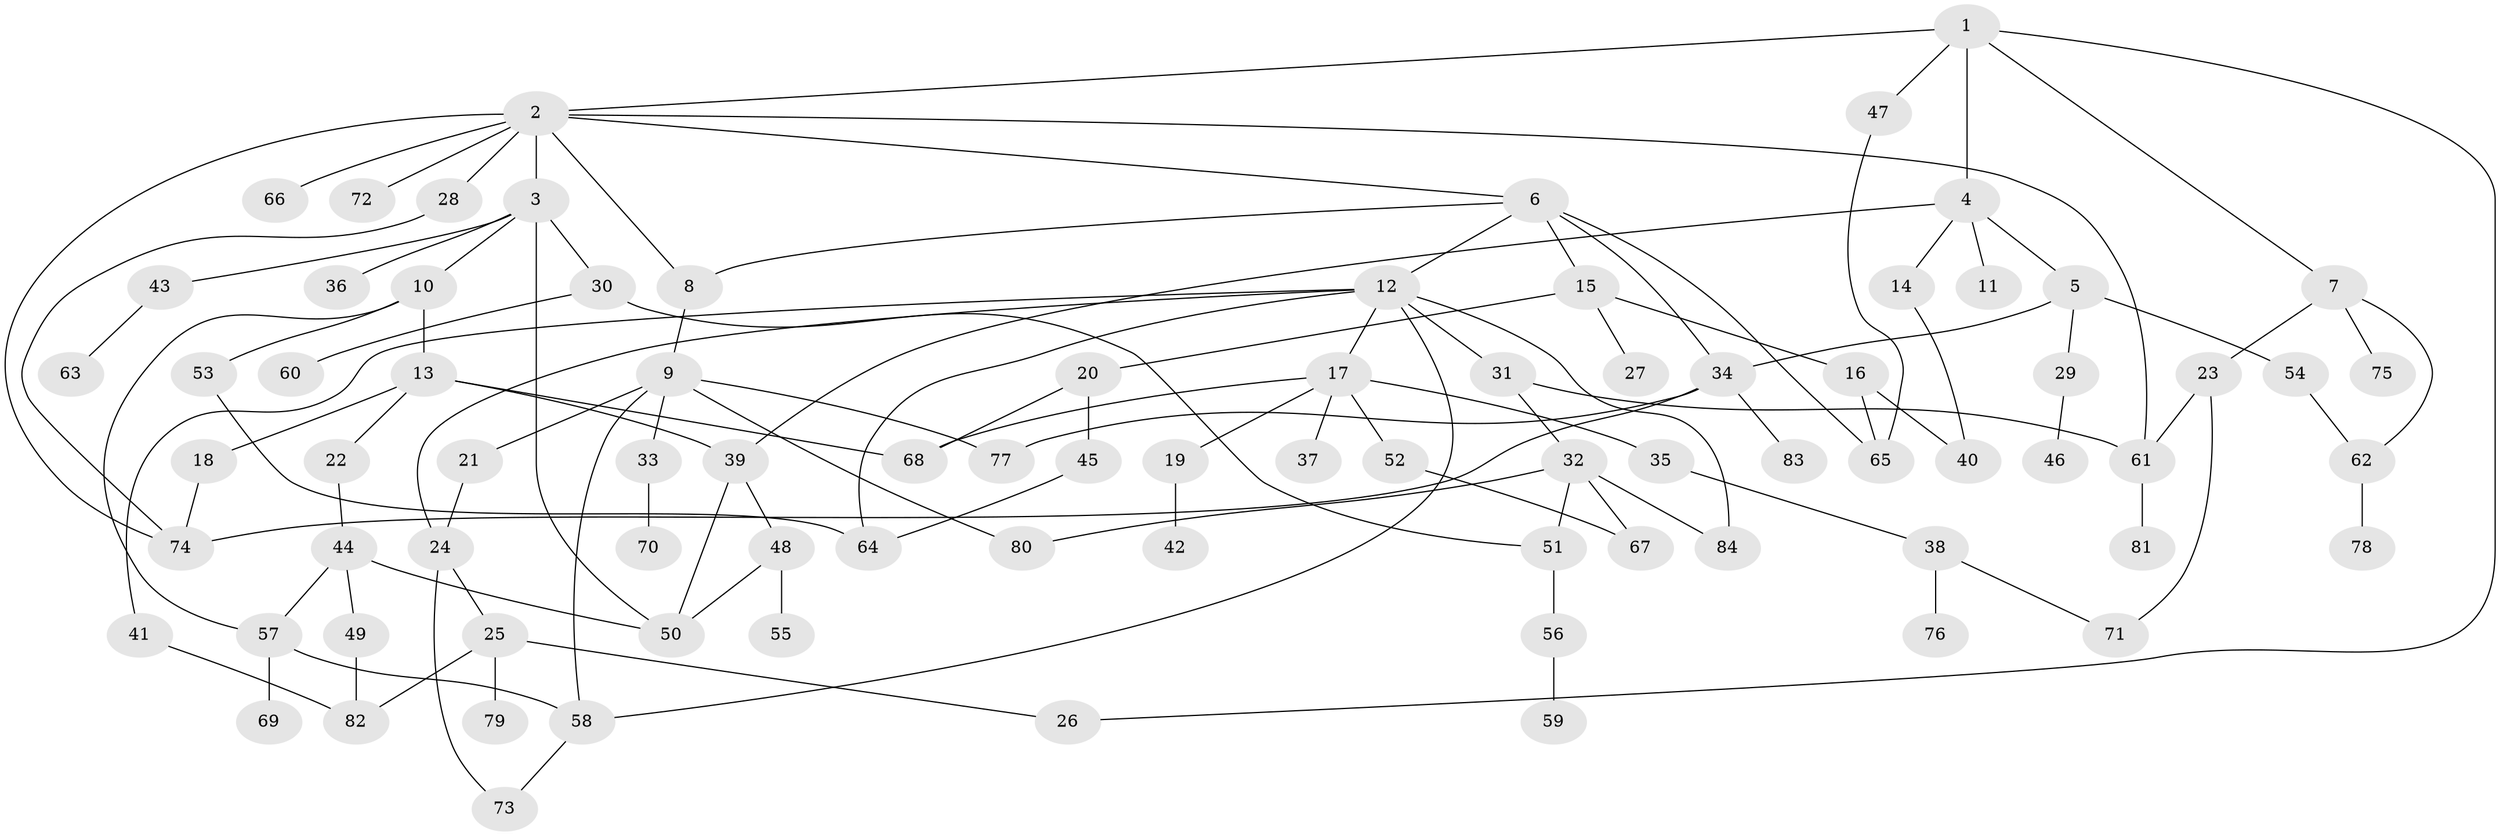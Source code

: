 // Generated by graph-tools (version 1.1) at 2025/10/02/27/25 16:10:55]
// undirected, 84 vertices, 116 edges
graph export_dot {
graph [start="1"]
  node [color=gray90,style=filled];
  1;
  2;
  3;
  4;
  5;
  6;
  7;
  8;
  9;
  10;
  11;
  12;
  13;
  14;
  15;
  16;
  17;
  18;
  19;
  20;
  21;
  22;
  23;
  24;
  25;
  26;
  27;
  28;
  29;
  30;
  31;
  32;
  33;
  34;
  35;
  36;
  37;
  38;
  39;
  40;
  41;
  42;
  43;
  44;
  45;
  46;
  47;
  48;
  49;
  50;
  51;
  52;
  53;
  54;
  55;
  56;
  57;
  58;
  59;
  60;
  61;
  62;
  63;
  64;
  65;
  66;
  67;
  68;
  69;
  70;
  71;
  72;
  73;
  74;
  75;
  76;
  77;
  78;
  79;
  80;
  81;
  82;
  83;
  84;
  1 -- 2;
  1 -- 4;
  1 -- 7;
  1 -- 26;
  1 -- 47;
  2 -- 3;
  2 -- 6;
  2 -- 28;
  2 -- 66;
  2 -- 72;
  2 -- 61;
  2 -- 8;
  2 -- 74;
  3 -- 10;
  3 -- 30;
  3 -- 36;
  3 -- 43;
  3 -- 50;
  4 -- 5;
  4 -- 11;
  4 -- 14;
  4 -- 39;
  5 -- 29;
  5 -- 54;
  5 -- 34;
  6 -- 8;
  6 -- 12;
  6 -- 15;
  6 -- 34;
  6 -- 65;
  7 -- 23;
  7 -- 75;
  7 -- 62;
  8 -- 9;
  9 -- 21;
  9 -- 33;
  9 -- 58;
  9 -- 77;
  9 -- 80;
  10 -- 13;
  10 -- 53;
  10 -- 57;
  12 -- 17;
  12 -- 31;
  12 -- 41;
  12 -- 84;
  12 -- 64;
  12 -- 24;
  12 -- 58;
  13 -- 18;
  13 -- 22;
  13 -- 39;
  13 -- 68;
  14 -- 40;
  15 -- 16;
  15 -- 20;
  15 -- 27;
  16 -- 40;
  16 -- 65;
  17 -- 19;
  17 -- 35;
  17 -- 37;
  17 -- 52;
  17 -- 68;
  18 -- 74;
  19 -- 42;
  20 -- 45;
  20 -- 68;
  21 -- 24;
  22 -- 44;
  23 -- 61;
  23 -- 71;
  24 -- 25;
  24 -- 73;
  25 -- 79;
  25 -- 26;
  25 -- 82;
  28 -- 74;
  29 -- 46;
  30 -- 51;
  30 -- 60;
  31 -- 32;
  31 -- 61;
  32 -- 67;
  32 -- 80;
  32 -- 84;
  32 -- 51;
  33 -- 70;
  34 -- 83;
  34 -- 74;
  34 -- 77;
  35 -- 38;
  38 -- 71;
  38 -- 76;
  39 -- 48;
  39 -- 50;
  41 -- 82;
  43 -- 63;
  44 -- 49;
  44 -- 50;
  44 -- 57;
  45 -- 64;
  47 -- 65;
  48 -- 55;
  48 -- 50;
  49 -- 82;
  51 -- 56;
  52 -- 67;
  53 -- 64;
  54 -- 62;
  56 -- 59;
  57 -- 69;
  57 -- 58;
  58 -- 73;
  61 -- 81;
  62 -- 78;
}

